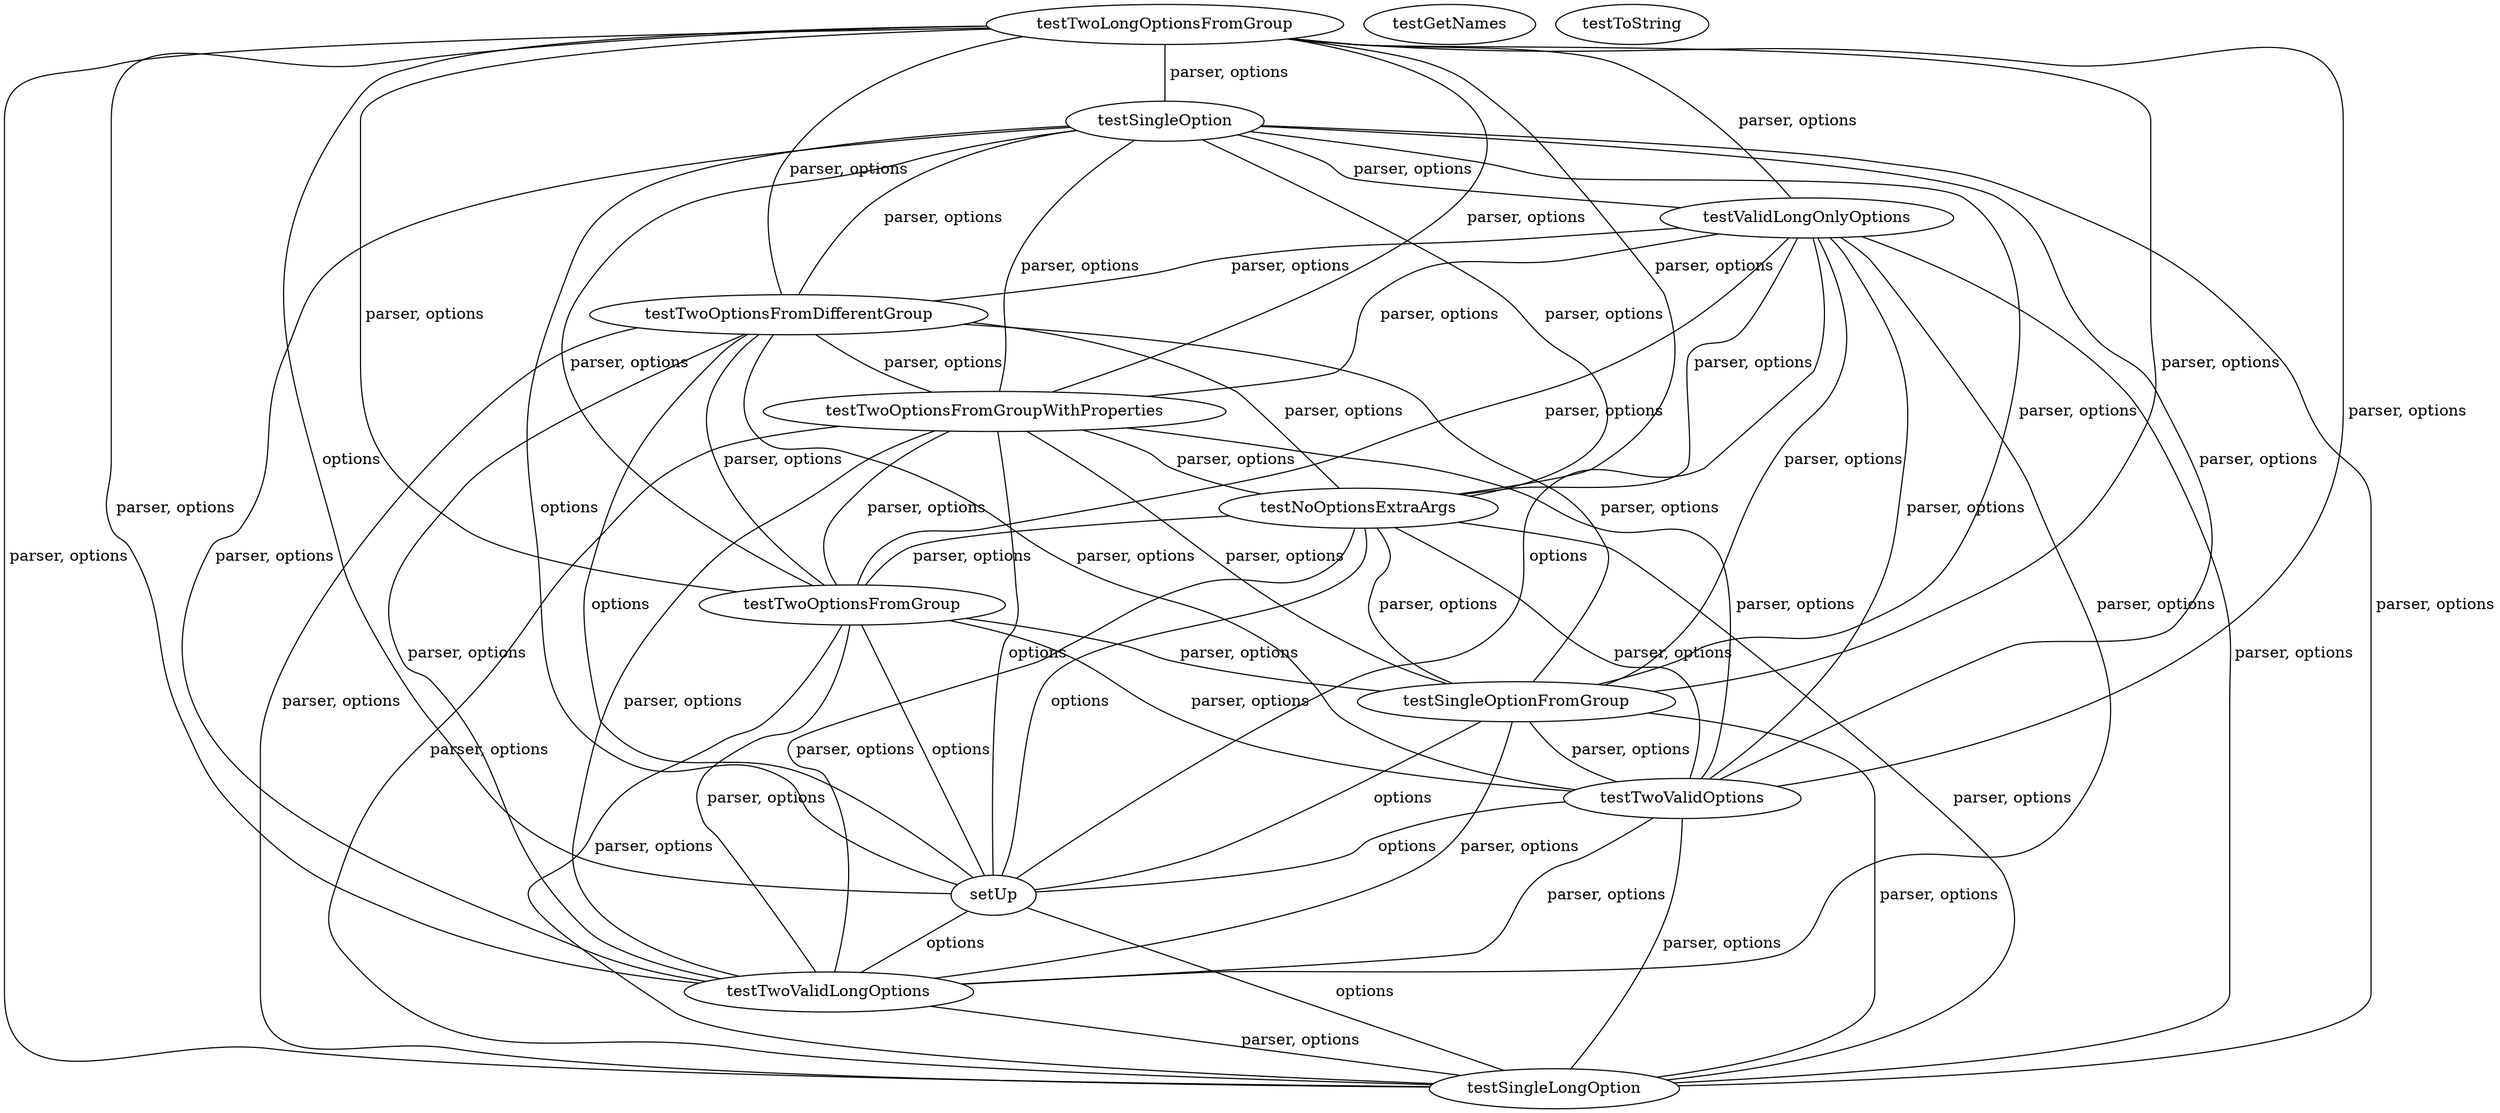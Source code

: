 digraph G {
testTwoLongOptionsFromGroup;
testSingleOption;
testValidLongOnlyOptions;
testTwoOptionsFromDifferentGroup;
testTwoOptionsFromGroupWithProperties;
testGetNames;
testNoOptionsExtraArgs;
testTwoOptionsFromGroup;
testSingleOptionFromGroup;
testToString;
testTwoValidOptions;
setUp;
testTwoValidLongOptions;
testSingleLongOption;
testTwoLongOptionsFromGroup -> testSingleOptionFromGroup [label=" parser, options", dir=none];
testTwoLongOptionsFromGroup -> testTwoValidOptions [label=" parser, options", dir=none];
testTwoLongOptionsFromGroup -> testSingleOption [label=" parser, options", dir=none];
testTwoLongOptionsFromGroup -> testValidLongOnlyOptions [label=" parser, options", dir=none];
testTwoLongOptionsFromGroup -> testTwoOptionsFromDifferentGroup [label=" parser, options", dir=none];
testTwoLongOptionsFromGroup -> testTwoOptionsFromGroupWithProperties [label=" parser, options", dir=none];
testTwoLongOptionsFromGroup -> testNoOptionsExtraArgs [label=" parser, options", dir=none];
testTwoLongOptionsFromGroup -> setUp [label=" options", dir=none];
testTwoLongOptionsFromGroup -> testTwoValidLongOptions [label=" parser, options", dir=none];
testTwoLongOptionsFromGroup -> testTwoOptionsFromGroup [label=" parser, options", dir=none];
testTwoLongOptionsFromGroup -> testSingleLongOption [label=" parser, options", dir=none];
testSingleOptionFromGroup -> testTwoValidOptions [label=" parser, options", dir=none];
testSingleOptionFromGroup -> setUp [label=" options", dir=none];
testSingleOptionFromGroup -> testTwoValidLongOptions [label=" parser, options", dir=none];
testSingleOptionFromGroup -> testSingleLongOption [label=" parser, options", dir=none];
testTwoValidOptions -> setUp [label=" options", dir=none];
testTwoValidOptions -> testTwoValidLongOptions [label=" parser, options", dir=none];
testTwoValidOptions -> testSingleLongOption [label=" parser, options", dir=none];
testSingleOption -> testSingleOptionFromGroup [label=" parser, options", dir=none];
testSingleOption -> testTwoValidOptions [label=" parser, options", dir=none];
testSingleOption -> testValidLongOnlyOptions [label=" parser, options", dir=none];
testSingleOption -> testTwoOptionsFromDifferentGroup [label=" parser, options", dir=none];
testSingleOption -> testTwoOptionsFromGroupWithProperties [label=" parser, options", dir=none];
testSingleOption -> testNoOptionsExtraArgs [label=" parser, options", dir=none];
testSingleOption -> setUp [label=" options", dir=none];
testSingleOption -> testTwoValidLongOptions [label=" parser, options", dir=none];
testSingleOption -> testTwoOptionsFromGroup [label=" parser, options", dir=none];
testSingleOption -> testSingleLongOption [label=" parser, options", dir=none];
testValidLongOnlyOptions -> testSingleOptionFromGroup [label=" parser, options", dir=none];
testValidLongOnlyOptions -> testTwoValidOptions [label=" parser, options", dir=none];
testValidLongOnlyOptions -> testTwoOptionsFromDifferentGroup [label=" parser, options", dir=none];
testValidLongOnlyOptions -> testTwoOptionsFromGroupWithProperties [label=" parser, options", dir=none];
testValidLongOnlyOptions -> testNoOptionsExtraArgs [label=" parser, options", dir=none];
testValidLongOnlyOptions -> setUp [label=" options", dir=none];
testValidLongOnlyOptions -> testTwoValidLongOptions [label=" parser, options", dir=none];
testValidLongOnlyOptions -> testTwoOptionsFromGroup [label=" parser, options", dir=none];
testValidLongOnlyOptions -> testSingleLongOption [label=" parser, options", dir=none];
testTwoOptionsFromDifferentGroup -> testSingleOptionFromGroup [label=" parser, options", dir=none];
testTwoOptionsFromDifferentGroup -> testTwoValidOptions [label=" parser, options", dir=none];
testTwoOptionsFromDifferentGroup -> testTwoOptionsFromGroupWithProperties [label=" parser, options", dir=none];
testTwoOptionsFromDifferentGroup -> testNoOptionsExtraArgs [label=" parser, options", dir=none];
testTwoOptionsFromDifferentGroup -> setUp [label=" options", dir=none];
testTwoOptionsFromDifferentGroup -> testTwoValidLongOptions [label=" parser, options", dir=none];
testTwoOptionsFromDifferentGroup -> testTwoOptionsFromGroup [label=" parser, options", dir=none];
testTwoOptionsFromDifferentGroup -> testSingleLongOption [label=" parser, options", dir=none];
testTwoOptionsFromGroupWithProperties -> testSingleOptionFromGroup [label=" parser, options", dir=none];
testTwoOptionsFromGroupWithProperties -> testTwoValidOptions [label=" parser, options", dir=none];
testTwoOptionsFromGroupWithProperties -> testNoOptionsExtraArgs [label=" parser, options", dir=none];
testTwoOptionsFromGroupWithProperties -> setUp [label=" options", dir=none];
testTwoOptionsFromGroupWithProperties -> testTwoValidLongOptions [label=" parser, options", dir=none];
testTwoOptionsFromGroupWithProperties -> testTwoOptionsFromGroup [label=" parser, options", dir=none];
testTwoOptionsFromGroupWithProperties -> testSingleLongOption [label=" parser, options", dir=none];
testNoOptionsExtraArgs -> testSingleOptionFromGroup [label=" parser, options", dir=none];
testNoOptionsExtraArgs -> testTwoValidOptions [label=" parser, options", dir=none];
testNoOptionsExtraArgs -> setUp [label=" options", dir=none];
testNoOptionsExtraArgs -> testTwoValidLongOptions [label=" parser, options", dir=none];
testNoOptionsExtraArgs -> testTwoOptionsFromGroup [label=" parser, options", dir=none];
testNoOptionsExtraArgs -> testSingleLongOption [label=" parser, options", dir=none];
setUp -> testTwoValidLongOptions [label=" options", dir=none];
setUp -> testSingleLongOption [label=" options", dir=none];
testTwoValidLongOptions -> testSingleLongOption [label=" parser, options", dir=none];
testTwoOptionsFromGroup -> testSingleOptionFromGroup [label=" parser, options", dir=none];
testTwoOptionsFromGroup -> testTwoValidOptions [label=" parser, options", dir=none];
testTwoOptionsFromGroup -> setUp [label=" options", dir=none];
testTwoOptionsFromGroup -> testTwoValidLongOptions [label=" parser, options", dir=none];
testTwoOptionsFromGroup -> testSingleLongOption [label=" parser, options", dir=none];
}